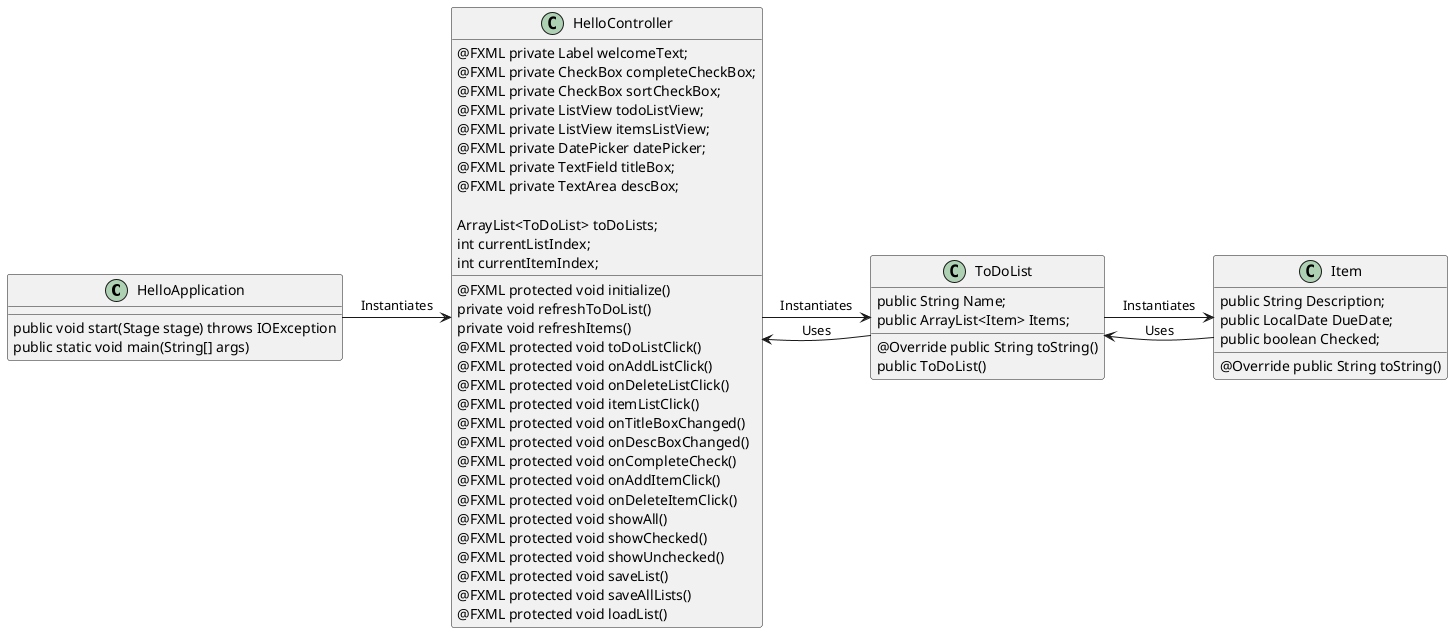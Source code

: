 @startuml
'https://plantuml.com/sequence-diagram



HelloApplication -> HelloController: Instantiates

HelloController -> ToDoList: Instantiates
ToDoList -> HelloController: Uses

ToDoList -> Item: Instantiates
Item -> ToDoList: Uses

class HelloApplication
{
    public void start(Stage stage) throws IOException
    public static void main(String[] args)
}

class HelloController
{
    @FXML private Label welcomeText;
    @FXML private CheckBox completeCheckBox;
    @FXML private CheckBox sortCheckBox;
    @FXML private ListView todoListView;
    @FXML private ListView itemsListView;
    @FXML private DatePicker datePicker;
    @FXML private TextField titleBox;
    @FXML private TextArea descBox;

    ArrayList<ToDoList> toDoLists;
    int currentListIndex;
    int currentItemIndex;

    @FXML protected void initialize()
    private void refreshToDoList()
    private void refreshItems()
    @FXML protected void toDoListClick()
    @FXML protected void onAddListClick()
    @FXML protected void onDeleteListClick()
    @FXML protected void itemListClick()
    @FXML protected void onTitleBoxChanged()
    @FXML protected void onDescBoxChanged()
    @FXML protected void onCompleteCheck()
    @FXML protected void onAddItemClick()
    @FXML protected void onDeleteItemClick()
    @FXML protected void showAll()
    @FXML protected void showChecked()
    @FXML protected void showUnchecked()
    @FXML protected void saveList()
    @FXML protected void saveAllLists()
    @FXML protected void loadList()
}

class ToDoList
{
    public String Name;
    public ArrayList<Item> Items;

    @Override public String toString()
    public ToDoList()
}

class Item
{
    public String Description;
    public LocalDate DueDate;
    public boolean Checked;

    @Override public String toString()
}
@enduml